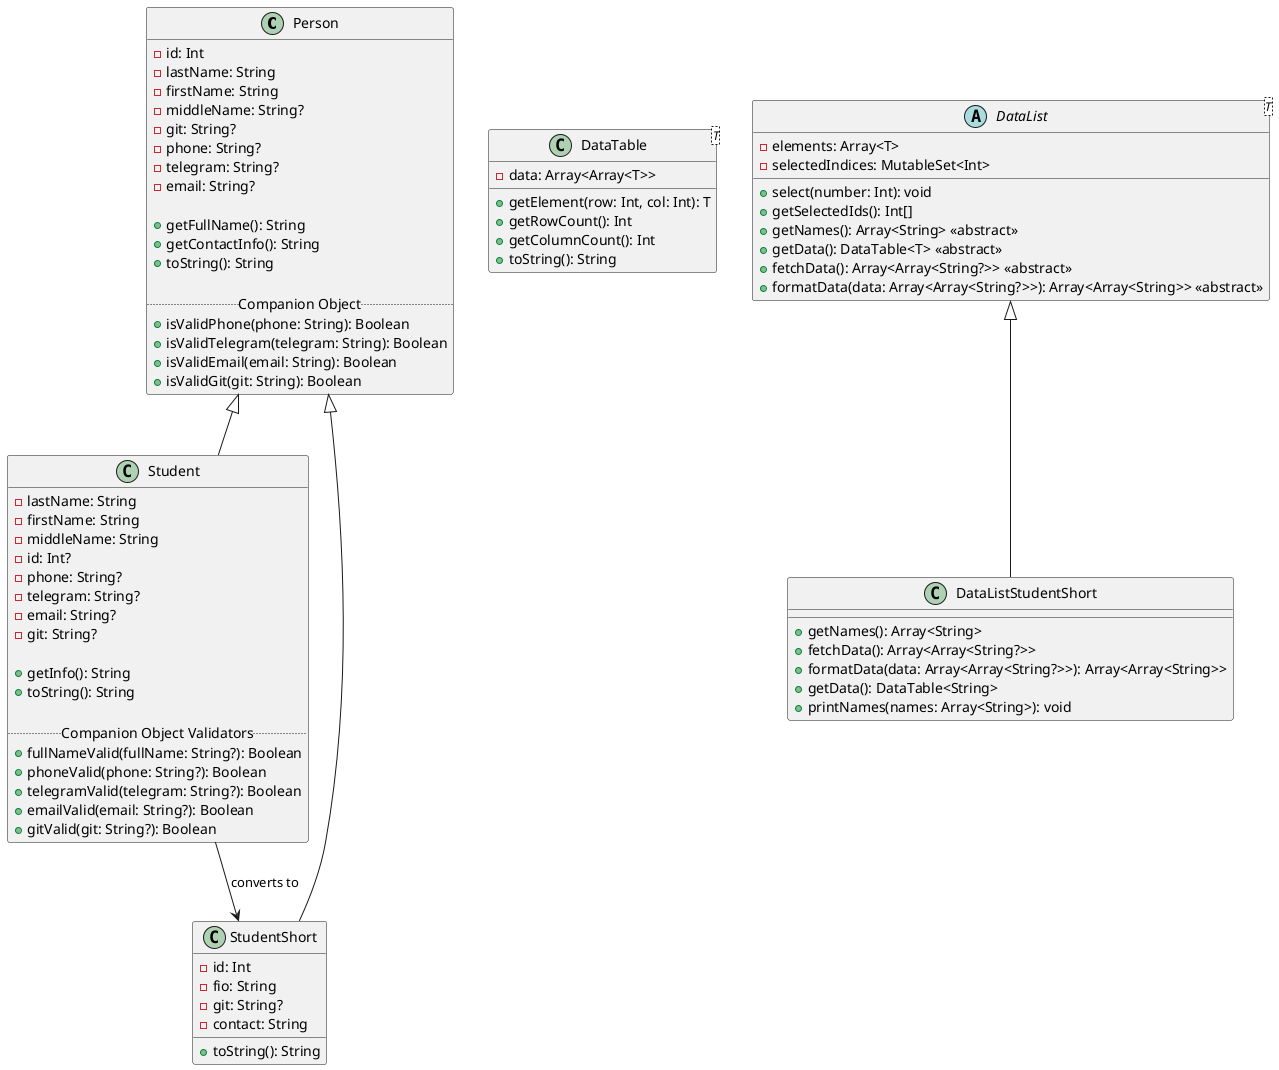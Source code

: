 @startuml
class Person {
    - id: Int
    - lastName: String
    - firstName: String
    - middleName: String?
    - git: String?
    - phone: String?
    - telegram: String?
    - email: String?

    + getFullName(): String
    + getContactInfo(): String
    + toString(): String

    .. Companion Object ..
    + isValidPhone(phone: String): Boolean
    + isValidTelegram(telegram: String): Boolean
    + isValidEmail(email: String): Boolean
    + isValidGit(git: String): Boolean
}

class Student {
    - lastName: String
    - firstName: String
    - middleName: String
    - id: Int?
    - phone: String?
    - telegram: String?
    - email: String?
    - git: String?

    + getInfo(): String
    + toString(): String

    .. Companion Object Validators ..
    + fullNameValid(fullName: String?): Boolean
    + phoneValid(phone: String?): Boolean
    + telegramValid(telegram: String?): Boolean
    + emailValid(email: String?): Boolean
    + gitValid(git: String?): Boolean
}

class StudentShort {
    - id: Int
    - fio: String
    - git: String?
    - contact: String

    + toString(): String
}

class DataTable<T> {
    - data: Array<Array<T>>

    + getElement(row: Int, col: Int): T
    + getRowCount(): Int
    + getColumnCount(): Int
    + toString(): String
}

abstract class DataList<T> {
    - elements: Array<T>
    - selectedIndices: MutableSet<Int>

    + select(number: Int): void
    + getSelectedIds(): Int[]
    + getNames(): Array<String> <<abstract>>
    + getData(): DataTable<T> <<abstract>>
    + fetchData(): Array<Array<String?>> <<abstract>>
    + formatData(data: Array<Array<String?>>): Array<Array<String>> <<abstract>>
}

class DataListStudentShort {
    + getNames(): Array<String>
    + fetchData(): Array<Array<String?>>
    + formatData(data: Array<Array<String?>>): Array<Array<String>>
    + getData(): DataTable<String>
    + printNames(names: Array<String>): void
}

Person <|-- Student
Person <|-- StudentShort
Student --> StudentShort : converts to
DataList <|-- DataListStudentShort
